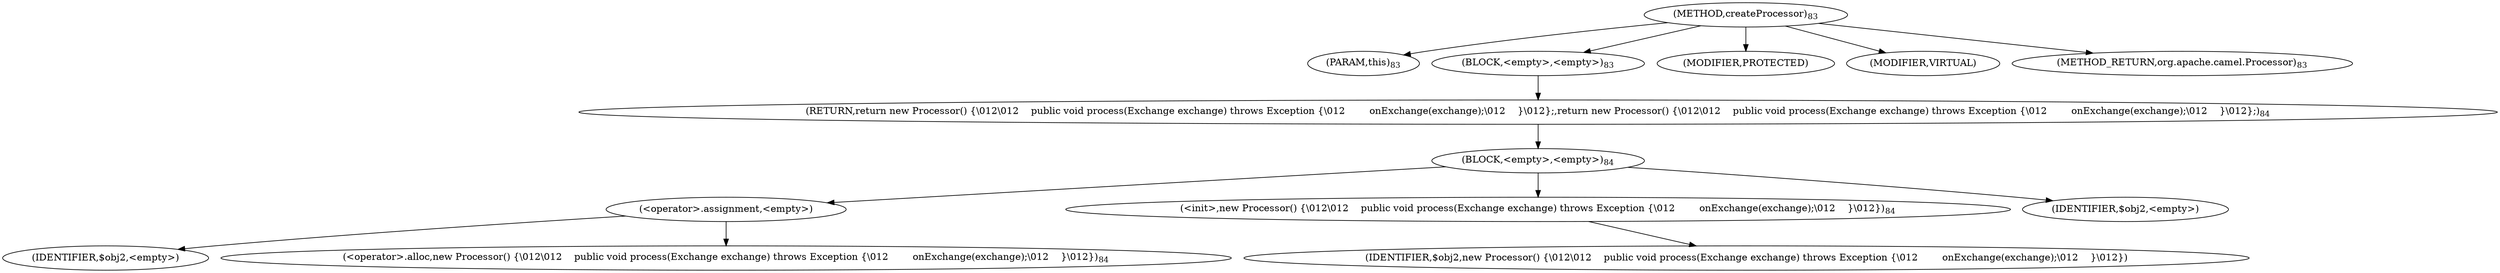 digraph "createProcessor" {  
"151" [label = <(METHOD,createProcessor)<SUB>83</SUB>> ]
"152" [label = <(PARAM,this)<SUB>83</SUB>> ]
"153" [label = <(BLOCK,&lt;empty&gt;,&lt;empty&gt;)<SUB>83</SUB>> ]
"154" [label = <(RETURN,return new Processor() {\012\012    public void process(Exchange exchange) throws Exception {\012        onExchange(exchange);\012    }\012};,return new Processor() {\012\012    public void process(Exchange exchange) throws Exception {\012        onExchange(exchange);\012    }\012};)<SUB>84</SUB>> ]
"155" [label = <(BLOCK,&lt;empty&gt;,&lt;empty&gt;)<SUB>84</SUB>> ]
"156" [label = <(&lt;operator&gt;.assignment,&lt;empty&gt;)> ]
"157" [label = <(IDENTIFIER,$obj2,&lt;empty&gt;)> ]
"158" [label = <(&lt;operator&gt;.alloc,new Processor() {\012\012    public void process(Exchange exchange) throws Exception {\012        onExchange(exchange);\012    }\012})<SUB>84</SUB>> ]
"159" [label = <(&lt;init&gt;,new Processor() {\012\012    public void process(Exchange exchange) throws Exception {\012        onExchange(exchange);\012    }\012})<SUB>84</SUB>> ]
"160" [label = <(IDENTIFIER,$obj2,new Processor() {\012\012    public void process(Exchange exchange) throws Exception {\012        onExchange(exchange);\012    }\012})> ]
"161" [label = <(IDENTIFIER,$obj2,&lt;empty&gt;)> ]
"162" [label = <(MODIFIER,PROTECTED)> ]
"163" [label = <(MODIFIER,VIRTUAL)> ]
"164" [label = <(METHOD_RETURN,org.apache.camel.Processor)<SUB>83</SUB>> ]
  "151" -> "152" 
  "151" -> "153" 
  "151" -> "162" 
  "151" -> "163" 
  "151" -> "164" 
  "153" -> "154" 
  "154" -> "155" 
  "155" -> "156" 
  "155" -> "159" 
  "155" -> "161" 
  "156" -> "157" 
  "156" -> "158" 
  "159" -> "160" 
}
